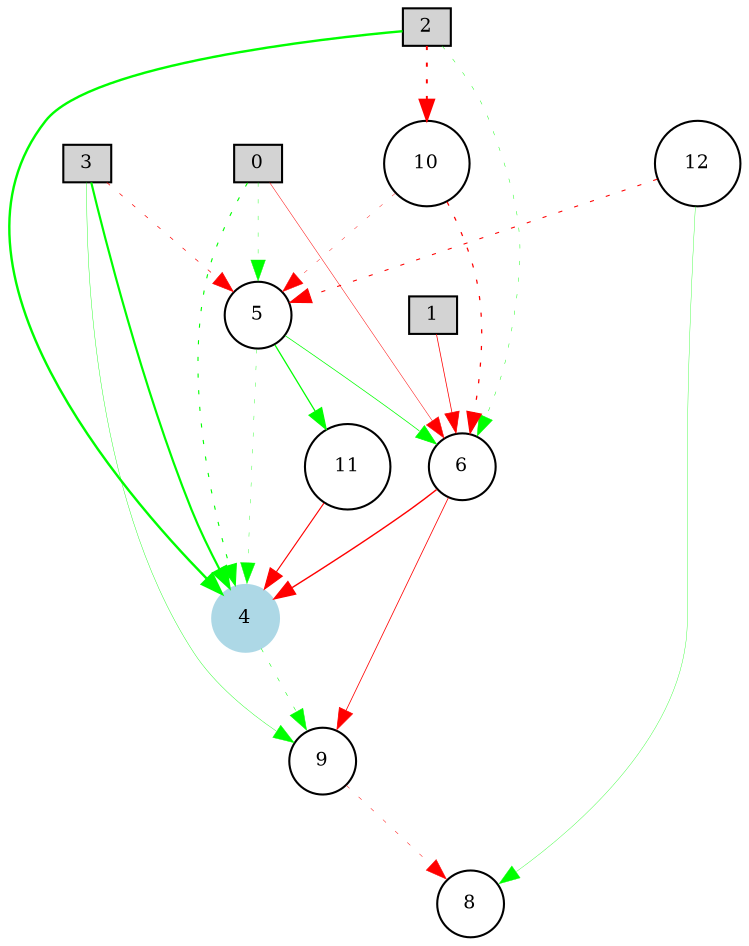 digraph {
	node [fontsize=9 height=0.2 shape=circle width=0.2]
	0 [shape=box style=filled]
	1 [shape=box style=filled]
	2 [shape=box style=filled]
	3 [shape=box style=filled]
	4 [color=lightblue style=filled]
	3 -> 4 [color=green penwidth=1.0410123620610432 style=solid]
	0 -> 4 [color=green penwidth=0.5327240400585268 style=dotted]
	6 -> 4 [color=red penwidth=0.6748336672972512 style=solid]
	2 -> 6 [color=green penwidth=0.2122403883241009 style=dotted]
	6 -> 9 [color=red penwidth=0.3772096802931698 style=solid]
	2 -> 4 [color=green penwidth=1.1538159915333903 style=solid]
	4 -> 9 [color=green penwidth=0.25570024888450893 style=dotted]
	0 -> 5 [color=green penwidth=0.19065552443287426 style=dotted]
	5 -> 4 [color=green penwidth=0.18038639655943794 style=dotted]
	2 -> 10 [color=red penwidth=0.9246046460553546 style=dotted]
	10 -> 6 [color=red penwidth=0.5984880408866935 style=dotted]
	1 -> 6 [color=red penwidth=0.3614979115144187 style=solid]
	3 -> 5 [color=red penwidth=0.33536834207796723 style=dotted]
	5 -> 11 [color=green penwidth=0.6093330331286754 style=solid]
	11 -> 4 [color=red penwidth=0.5439367764606824 style=solid]
	12 -> 8 [color=green penwidth=0.16196350286617522 style=solid]
	12 -> 5 [color=red penwidth=0.5088811968983704 style=dotted]
	5 -> 6 [color=green penwidth=0.3463888948584056 style=solid]
	9 -> 8 [color=red penwidth=0.22944194857997646 style=dotted]
	3 -> 9 [color=green penwidth=0.18811198599626944 style=solid]
	10 -> 5 [color=red penwidth=0.19419838783537857 style=dotted]
	0 -> 6 [color=red penwidth=0.23174767607296315 style=solid]
}

